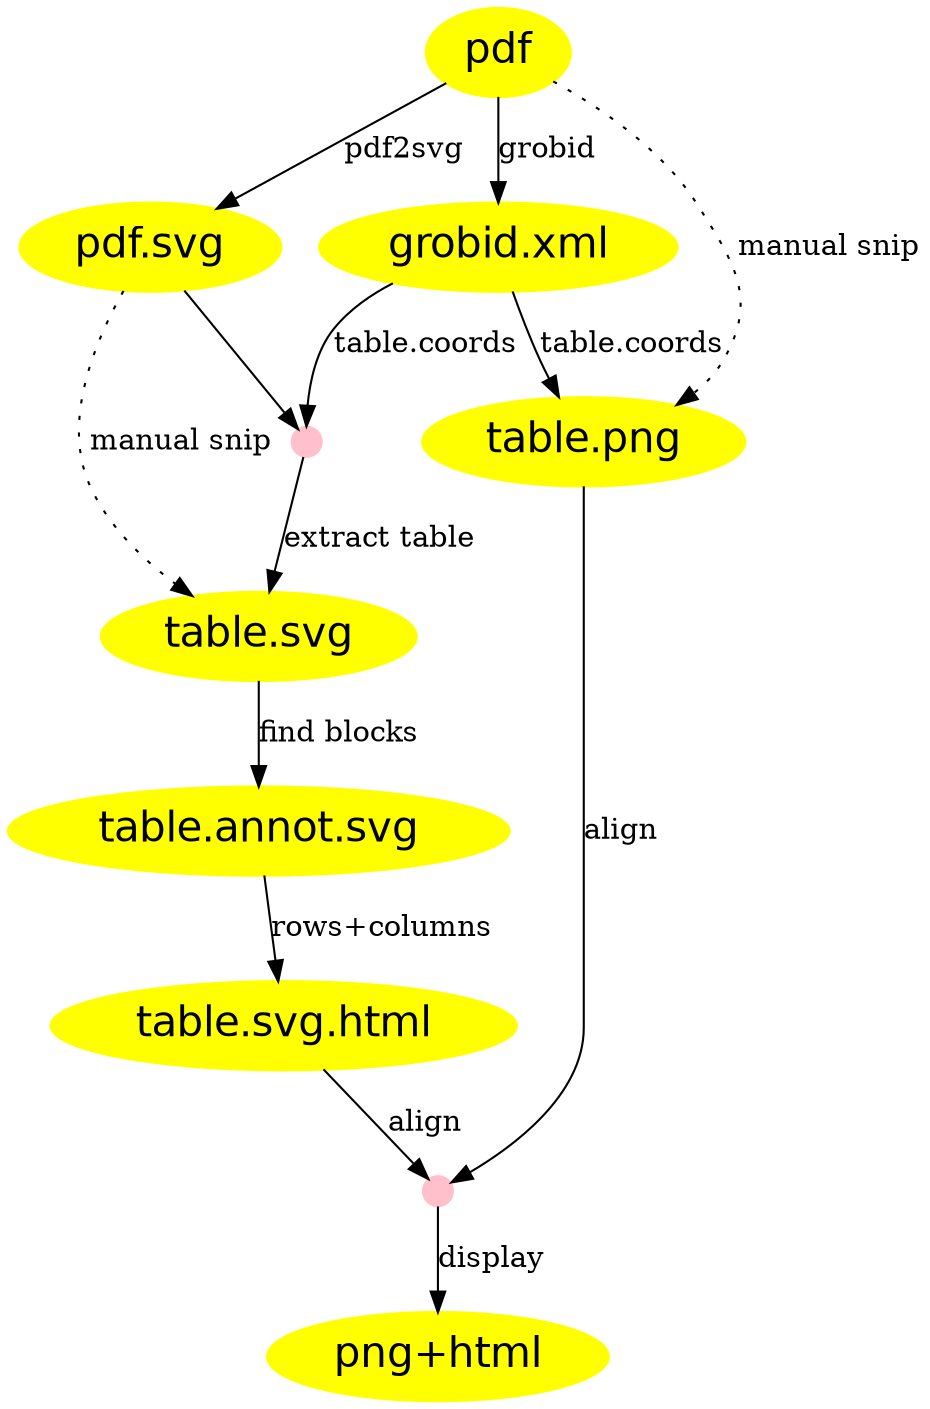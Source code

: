 digraph workflow {

"pdf" [label="pdf", style="filled", color="yellow", fontname="Helvetica", fontsize="20"]
"pdf.svg" [label="pdf.svg", style="filled", color="yellow", fontname="Helvetica", fontsize="20"]
"grobid.xml" [label="grobid.xml", style="filled", color="yellow", fontname="Helvetica", fontsize="20"]
"x" [label="", style="filled", color="pink", shape="point", fixedsize=shape, width="0.2", height="0.2"]
"y" [label="", style="filled", color="pink", shape="point", fixedsize=shape, width="0.2", height="0.2"]
"table.png" [label="table.png", style="filled", color="yellow", fontname="Helvetica", fontsize="20"]
"table.svg" [label="table.svg", style="filled", color="yellow", fontname="Helvetica", fontsize="20"]
"table.annot.svg" [label="table.annot.svg", style="filled", color="yellow", fontname="Helvetica", fontsize="20"]
"table.svg.html" [label="table.svg.html", style="filled", color="yellow", fontname="Helvetica", fontsize="20"]
"png_html" [label="png+html", style="filled", color="yellow", fontname="Helvetica", fontsize="20"]

"pdf" -> "grobid.xml" [label="grobid"]
"pdf" -> "pdf.svg" [label="pdf2svg"]
"grobid.xml" -> "x" [label="table.coords"]
"grobid.xml" -> "table.png" [label="table.coords"]
"pdf.svg" -> "x" 
"x" -> "table.svg" [label="extract table"]
"table.svg" -> "table.annot.svg" [label="find blocks"]
"table.annot.svg" -> "table.svg.html" [label="rows+columns"]
"pdf" -> "table.png" [label="manual snip", style="dotted"]
"table.svg.html" -> "y" [label="align"]
"table.png" -> "y" [label="align"]
"y" -> "png_html" [label="display"]
"pdf.svg" -> "table.svg" [label="manual snip", style="dotted"]

}

